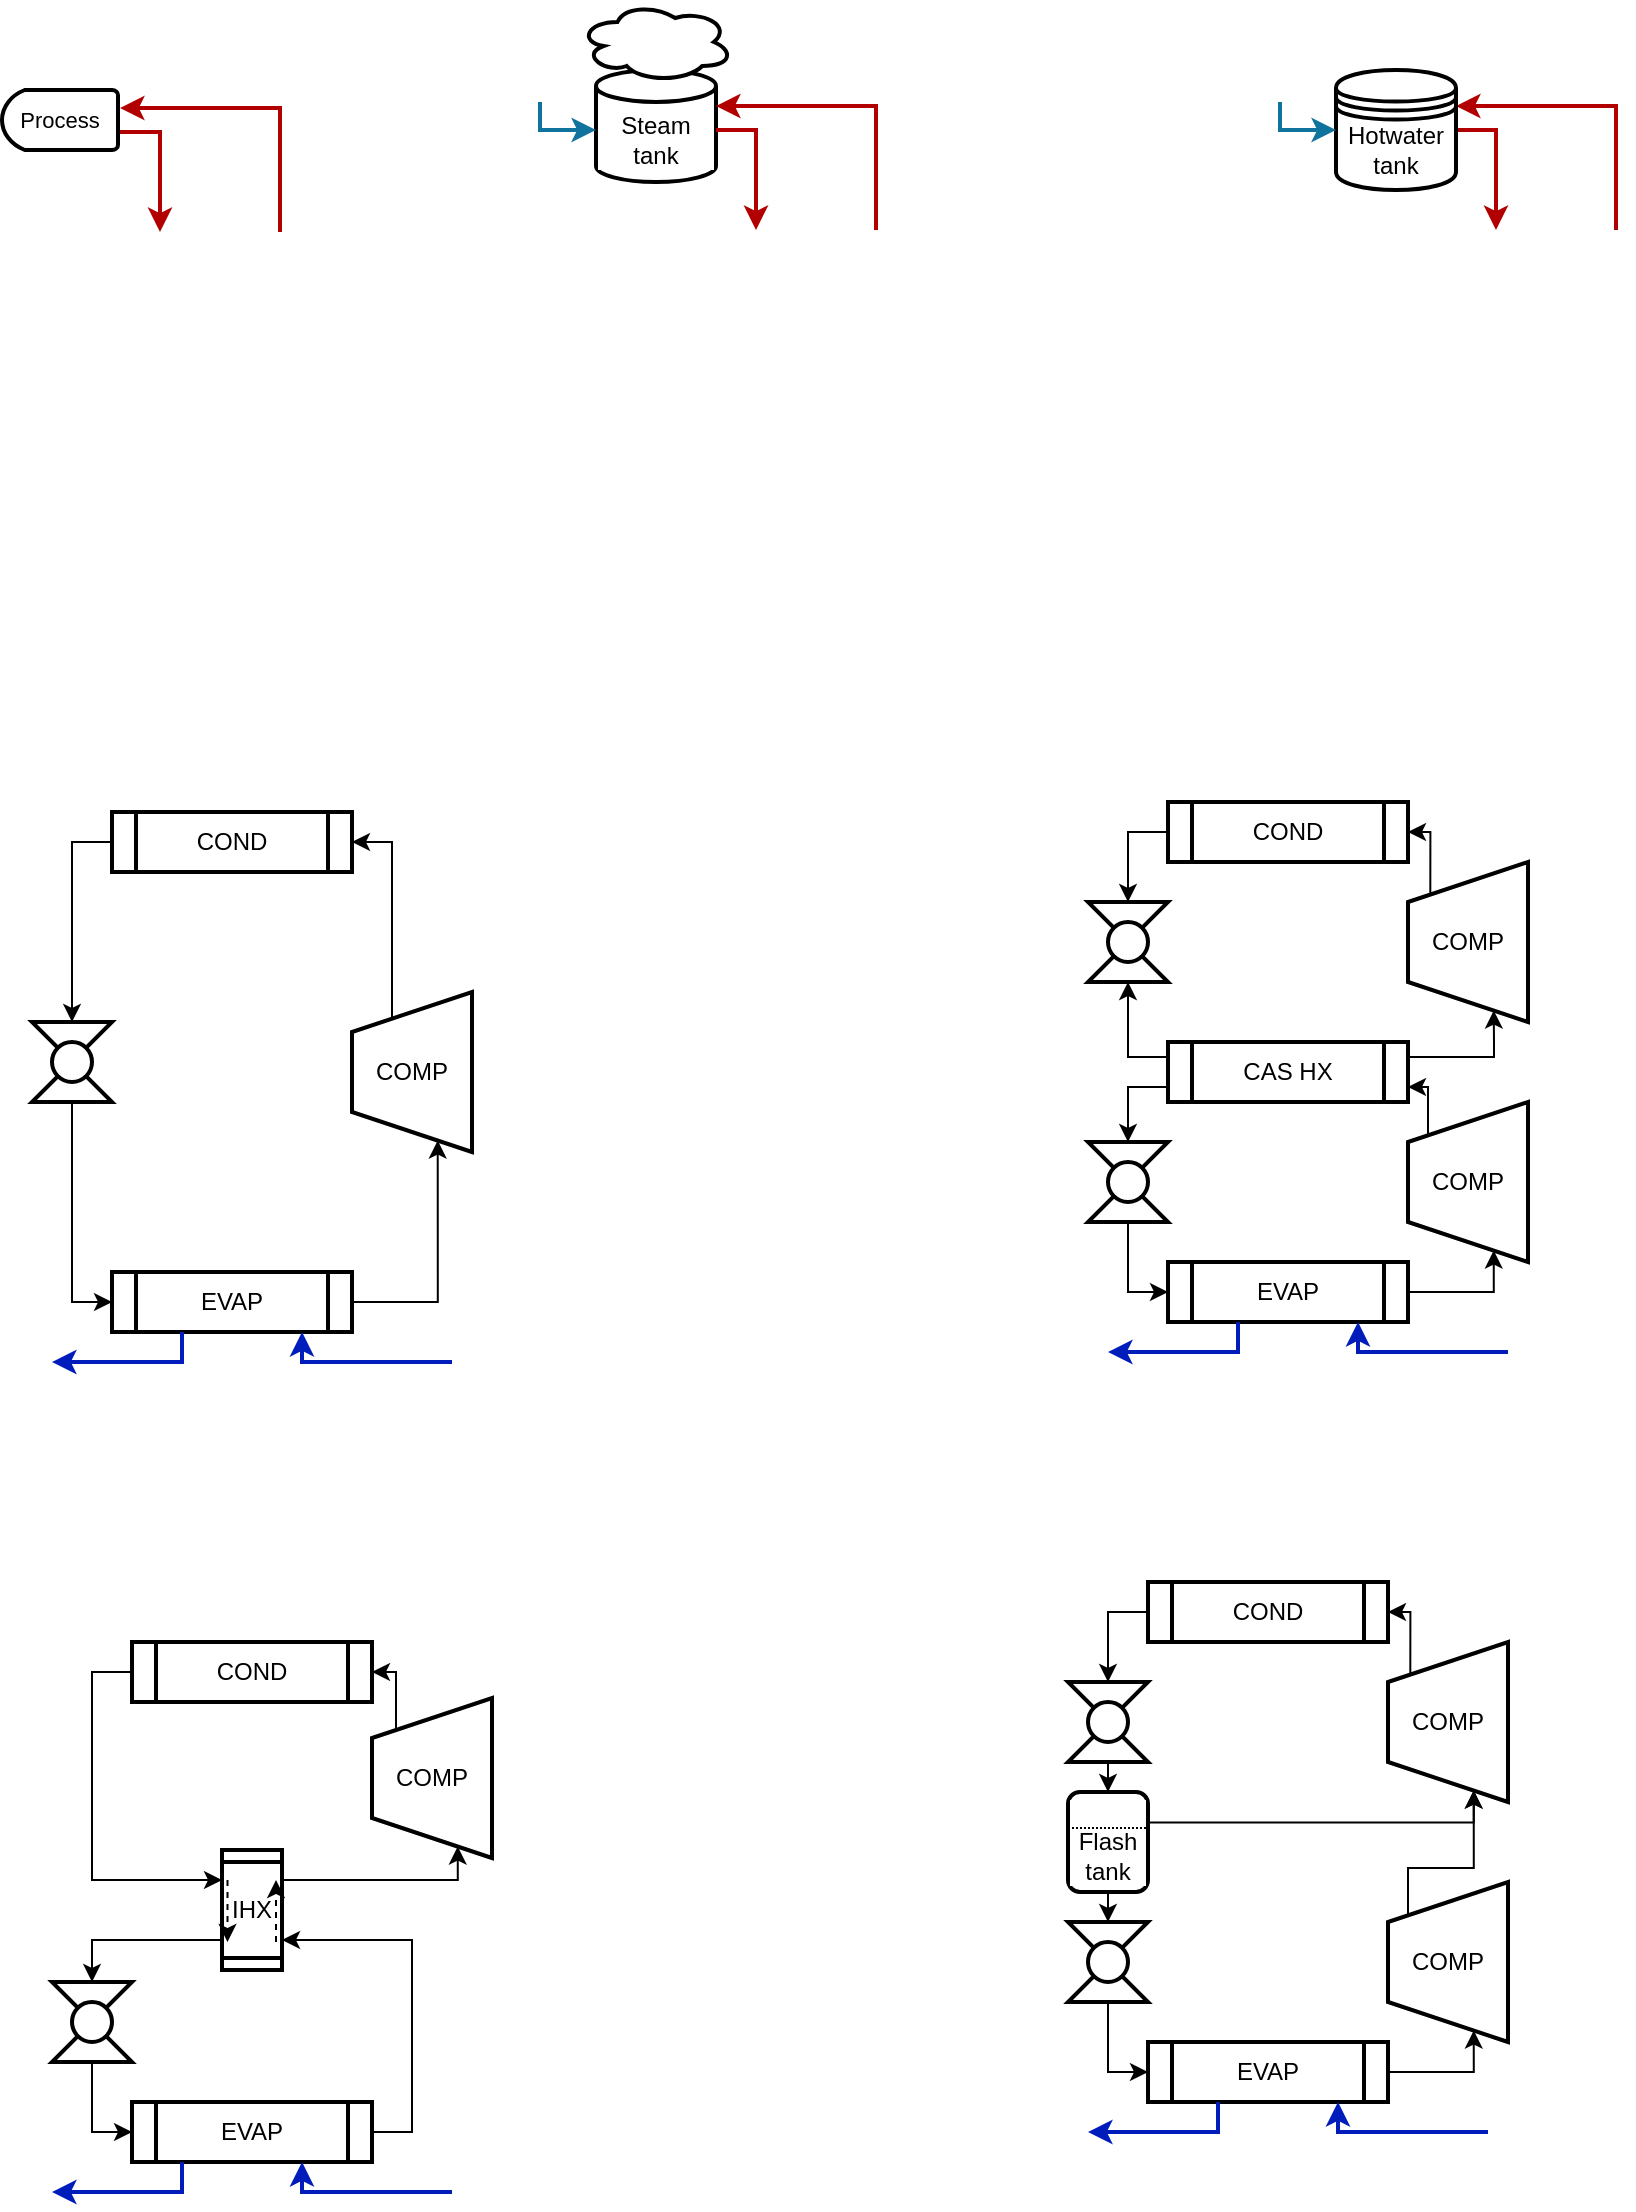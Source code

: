 <mxfile version="20.2.7" type="device"><diagram id="8CO_Uyl0PwwRPN9O3ve7" name="페이지-1"><mxGraphModel dx="2723" dy="595" grid="1" gridSize="10" guides="1" tooltips="1" connect="1" arrows="1" fold="1" page="1" pageScale="1" pageWidth="827" pageHeight="1169" math="0" shadow="0"><root><mxCell id="0"/><mxCell id="1" parent="0"/><mxCell id="6k2t0ev1f2EzWXaT0g-W-322" value="Steam tank" style="shape=cylinder3;whiteSpace=wrap;html=1;boundedLbl=1;backgroundOutline=1;size=7.978;rounded=0;shadow=0;labelBackgroundColor=#FFFFFF;sketch=0;strokeWidth=2;" parent="1" vertex="1"><mxGeometry x="-1073" y="54" width="60" height="56" as="geometry"/></mxCell><mxCell id="6k2t0ev1f2EzWXaT0g-W-120" style="edgeStyle=orthogonalEdgeStyle;rounded=0;orthogonalLoop=1;jettySize=auto;html=1;exitX=0.799;exitY=0.186;exitDx=0;exitDy=0;exitPerimeter=0;entryX=1;entryY=0.75;entryDx=0;entryDy=0;" parent="1" source="6k2t0ev1f2EzWXaT0g-W-121" target="6k2t0ev1f2EzWXaT0g-W-127" edge="1"><mxGeometry relative="1" as="geometry"><Array as="points"><mxPoint x="-657" y="586"/><mxPoint x="-657" y="563"/></Array></mxGeometry></mxCell><mxCell id="6k2t0ev1f2EzWXaT0g-W-121" value="COMP" style="shape=trapezoid;perimeter=trapezoidPerimeter;whiteSpace=wrap;html=1;fixedSize=1;sketch=0;rounded=0;shadow=0;direction=north;strokeWidth=2;" parent="1" vertex="1"><mxGeometry x="-667" y="570" width="60" height="80" as="geometry"/></mxCell><mxCell id="6k2t0ev1f2EzWXaT0g-W-122" style="edgeStyle=orthogonalEdgeStyle;rounded=0;orthogonalLoop=1;jettySize=auto;html=1;entryX=0;entryY=0.75;entryDx=0;entryDy=0;exitX=1;exitY=0.5;exitDx=0;exitDy=0;" parent="1" source="6k2t0ev1f2EzWXaT0g-W-123" target="6k2t0ev1f2EzWXaT0g-W-121" edge="1"><mxGeometry relative="1" as="geometry"><Array as="points"><mxPoint x="-624" y="665"/></Array></mxGeometry></mxCell><mxCell id="6k2t0ev1f2EzWXaT0g-W-123" value="EVAP" style="shape=process;whiteSpace=wrap;html=1;backgroundOutline=1;rounded=0;shadow=0;sketch=0;strokeWidth=2;" parent="1" vertex="1"><mxGeometry x="-787" y="650" width="120" height="30" as="geometry"/></mxCell><mxCell id="6k2t0ev1f2EzWXaT0g-W-124" style="edgeStyle=orthogonalEdgeStyle;rounded=0;orthogonalLoop=1;jettySize=auto;html=1;entryX=0.5;entryY=0;entryDx=0;entryDy=0;exitX=0;exitY=0.75;exitDx=0;exitDy=0;" parent="1" source="6k2t0ev1f2EzWXaT0g-W-127" target="6k2t0ev1f2EzWXaT0g-W-129" edge="1"><mxGeometry relative="1" as="geometry"/></mxCell><mxCell id="6k2t0ev1f2EzWXaT0g-W-125" style="edgeStyle=orthogonalEdgeStyle;rounded=0;orthogonalLoop=1;jettySize=auto;html=1;entryX=0;entryY=0.75;entryDx=0;entryDy=0;exitX=1;exitY=0.25;exitDx=0;exitDy=0;" parent="1" source="6k2t0ev1f2EzWXaT0g-W-127" target="6k2t0ev1f2EzWXaT0g-W-132" edge="1"><mxGeometry relative="1" as="geometry"><Array as="points"><mxPoint x="-624" y="548"/><mxPoint x="-624" y="540"/></Array></mxGeometry></mxCell><mxCell id="6k2t0ev1f2EzWXaT0g-W-126" style="edgeStyle=orthogonalEdgeStyle;rounded=0;orthogonalLoop=1;jettySize=auto;html=1;entryX=0.5;entryY=1;entryDx=0;entryDy=0;exitX=0;exitY=0.25;exitDx=0;exitDy=0;" parent="1" source="6k2t0ev1f2EzWXaT0g-W-127" target="6k2t0ev1f2EzWXaT0g-W-135" edge="1"><mxGeometry relative="1" as="geometry"/></mxCell><mxCell id="6k2t0ev1f2EzWXaT0g-W-127" value="CAS HX" style="shape=process;whiteSpace=wrap;html=1;backgroundOutline=1;rounded=0;shadow=0;sketch=0;strokeWidth=2;" parent="1" vertex="1"><mxGeometry x="-787" y="540" width="120" height="30" as="geometry"/></mxCell><mxCell id="6k2t0ev1f2EzWXaT0g-W-128" style="edgeStyle=orthogonalEdgeStyle;rounded=0;orthogonalLoop=1;jettySize=auto;html=1;entryX=0;entryY=0.5;entryDx=0;entryDy=0;" parent="1" source="6k2t0ev1f2EzWXaT0g-W-129" target="6k2t0ev1f2EzWXaT0g-W-123" edge="1"><mxGeometry relative="1" as="geometry"/></mxCell><mxCell id="6k2t0ev1f2EzWXaT0g-W-129" value="" style="shape=collate;whiteSpace=wrap;html=1;rounded=0;shadow=0;sketch=0;strokeWidth=2;" parent="1" vertex="1"><mxGeometry x="-827" y="590" width="40" height="40" as="geometry"/></mxCell><mxCell id="6k2t0ev1f2EzWXaT0g-W-130" value="" style="ellipse;whiteSpace=wrap;html=1;aspect=fixed;rounded=0;shadow=0;sketch=0;strokeWidth=2;" parent="1" vertex="1"><mxGeometry x="-817" y="600" width="20" height="20" as="geometry"/></mxCell><mxCell id="6k2t0ev1f2EzWXaT0g-W-131" style="edgeStyle=orthogonalEdgeStyle;rounded=0;orthogonalLoop=1;jettySize=auto;html=1;exitX=0.799;exitY=0.186;exitDx=0;exitDy=0;entryX=1;entryY=0.5;entryDx=0;entryDy=0;exitPerimeter=0;" parent="1" source="6k2t0ev1f2EzWXaT0g-W-132" target="6k2t0ev1f2EzWXaT0g-W-134" edge="1"><mxGeometry relative="1" as="geometry"><Array as="points"><mxPoint x="-656" y="435"/></Array></mxGeometry></mxCell><mxCell id="6k2t0ev1f2EzWXaT0g-W-132" value="COMP" style="shape=trapezoid;perimeter=trapezoidPerimeter;whiteSpace=wrap;html=1;fixedSize=1;sketch=0;rounded=0;shadow=0;direction=north;strokeWidth=2;" parent="1" vertex="1"><mxGeometry x="-667" y="450" width="60" height="80" as="geometry"/></mxCell><mxCell id="6k2t0ev1f2EzWXaT0g-W-133" style="edgeStyle=orthogonalEdgeStyle;rounded=0;orthogonalLoop=1;jettySize=auto;html=1;entryX=0.5;entryY=0;entryDx=0;entryDy=0;exitX=0;exitY=0.5;exitDx=0;exitDy=0;" parent="1" source="6k2t0ev1f2EzWXaT0g-W-134" target="6k2t0ev1f2EzWXaT0g-W-135" edge="1"><mxGeometry relative="1" as="geometry"/></mxCell><mxCell id="6k2t0ev1f2EzWXaT0g-W-134" value="COND" style="shape=process;whiteSpace=wrap;html=1;backgroundOutline=1;rounded=0;shadow=0;sketch=0;strokeWidth=2;" parent="1" vertex="1"><mxGeometry x="-787" y="420" width="120" height="30" as="geometry"/></mxCell><mxCell id="6k2t0ev1f2EzWXaT0g-W-135" value="" style="shape=collate;whiteSpace=wrap;html=1;rounded=0;shadow=0;sketch=0;strokeWidth=2;" parent="1" vertex="1"><mxGeometry x="-827" y="470" width="40" height="40" as="geometry"/></mxCell><mxCell id="6k2t0ev1f2EzWXaT0g-W-136" value="" style="ellipse;whiteSpace=wrap;html=1;aspect=fixed;rounded=0;shadow=0;sketch=0;strokeWidth=2;" parent="1" vertex="1"><mxGeometry x="-817" y="480" width="20" height="20" as="geometry"/></mxCell><mxCell id="_jbCpMvJ0OhNoSimjPRz-2" style="edgeStyle=orthogonalEdgeStyle;rounded=0;orthogonalLoop=1;jettySize=auto;html=1;exitX=1;exitY=0.25;exitDx=0;exitDy=0;entryX=1;entryY=0.5;entryDx=0;entryDy=0;" edge="1" parent="1" source="6k2t0ev1f2EzWXaT0g-W-137" target="6k2t0ev1f2EzWXaT0g-W-142"><mxGeometry relative="1" as="geometry"/></mxCell><mxCell id="6k2t0ev1f2EzWXaT0g-W-137" value="COMP" style="shape=trapezoid;perimeter=trapezoidPerimeter;whiteSpace=wrap;html=1;fixedSize=1;sketch=0;rounded=0;shadow=0;direction=north;strokeWidth=2;" parent="1" vertex="1"><mxGeometry x="-1195" y="515" width="60" height="80" as="geometry"/></mxCell><mxCell id="6k2t0ev1f2EzWXaT0g-W-138" style="edgeStyle=orthogonalEdgeStyle;rounded=0;orthogonalLoop=1;jettySize=auto;html=1;entryX=0;entryY=0.75;entryDx=0;entryDy=0;exitX=1;exitY=0.5;exitDx=0;exitDy=0;" parent="1" source="6k2t0ev1f2EzWXaT0g-W-139" target="6k2t0ev1f2EzWXaT0g-W-137" edge="1"><mxGeometry relative="1" as="geometry"><Array as="points"><mxPoint x="-1152" y="670"/></Array></mxGeometry></mxCell><mxCell id="6k2t0ev1f2EzWXaT0g-W-139" value="EVAP" style="shape=process;whiteSpace=wrap;html=1;backgroundOutline=1;rounded=0;shadow=0;sketch=0;strokeWidth=2;" parent="1" vertex="1"><mxGeometry x="-1315" y="655" width="120" height="30" as="geometry"/></mxCell><mxCell id="6k2t0ev1f2EzWXaT0g-W-141" style="edgeStyle=orthogonalEdgeStyle;rounded=0;orthogonalLoop=1;jettySize=auto;html=1;entryX=0.5;entryY=0;entryDx=0;entryDy=0;exitX=0;exitY=0.5;exitDx=0;exitDy=0;" parent="1" source="6k2t0ev1f2EzWXaT0g-W-142" target="6k2t0ev1f2EzWXaT0g-W-144" edge="1"><mxGeometry relative="1" as="geometry"/></mxCell><mxCell id="6k2t0ev1f2EzWXaT0g-W-142" value="COND" style="shape=process;whiteSpace=wrap;html=1;backgroundOutline=1;rounded=0;shadow=0;sketch=0;strokeWidth=2;" parent="1" vertex="1"><mxGeometry x="-1315" y="425" width="120" height="30" as="geometry"/></mxCell><mxCell id="6k2t0ev1f2EzWXaT0g-W-143" style="edgeStyle=orthogonalEdgeStyle;rounded=0;orthogonalLoop=1;jettySize=auto;html=1;entryX=0;entryY=0.5;entryDx=0;entryDy=0;" parent="1" source="6k2t0ev1f2EzWXaT0g-W-144" target="6k2t0ev1f2EzWXaT0g-W-139" edge="1"><mxGeometry relative="1" as="geometry"/></mxCell><mxCell id="6k2t0ev1f2EzWXaT0g-W-144" value="" style="shape=collate;whiteSpace=wrap;html=1;rounded=0;shadow=0;sketch=0;strokeWidth=2;" parent="1" vertex="1"><mxGeometry x="-1355" y="530" width="40" height="40" as="geometry"/></mxCell><mxCell id="6k2t0ev1f2EzWXaT0g-W-145" value="" style="ellipse;whiteSpace=wrap;html=1;aspect=fixed;rounded=0;shadow=0;sketch=0;strokeWidth=2;" parent="1" vertex="1"><mxGeometry x="-1345" y="540" width="20" height="20" as="geometry"/></mxCell><mxCell id="6k2t0ev1f2EzWXaT0g-W-146" style="edgeStyle=orthogonalEdgeStyle;rounded=0;orthogonalLoop=1;jettySize=auto;html=1;exitX=1;exitY=0;exitDx=0;exitDy=0;entryX=1;entryY=0.5;entryDx=0;entryDy=0;" parent="1" source="6k2t0ev1f2EzWXaT0g-W-147" target="6k2t0ev1f2EzWXaT0g-W-151" edge="1"><mxGeometry relative="1" as="geometry"><Array as="points"><mxPoint x="-1173" y="855"/></Array></mxGeometry></mxCell><mxCell id="6k2t0ev1f2EzWXaT0g-W-147" value="COMP" style="shape=trapezoid;perimeter=trapezoidPerimeter;whiteSpace=wrap;html=1;fixedSize=1;sketch=0;rounded=0;shadow=0;direction=north;strokeWidth=2;" parent="1" vertex="1"><mxGeometry x="-1185" y="868" width="60" height="80" as="geometry"/></mxCell><mxCell id="6k2t0ev1f2EzWXaT0g-W-148" style="edgeStyle=orthogonalEdgeStyle;rounded=0;orthogonalLoop=1;jettySize=auto;html=1;entryX=0.75;entryY=0;entryDx=0;entryDy=0;exitX=1;exitY=0.5;exitDx=0;exitDy=0;" parent="1" source="6k2t0ev1f2EzWXaT0g-W-149" target="6k2t0ev1f2EzWXaT0g-W-157" edge="1"><mxGeometry relative="1" as="geometry"/></mxCell><mxCell id="6k2t0ev1f2EzWXaT0g-W-149" value="EVAP" style="shape=process;whiteSpace=wrap;html=1;backgroundOutline=1;rounded=0;shadow=0;sketch=0;strokeWidth=2;" parent="1" vertex="1"><mxGeometry x="-1305" y="1070" width="120" height="30" as="geometry"/></mxCell><mxCell id="6k2t0ev1f2EzWXaT0g-W-150" style="edgeStyle=orthogonalEdgeStyle;rounded=0;orthogonalLoop=1;jettySize=auto;html=1;entryX=0.25;entryY=1;entryDx=0;entryDy=0;exitX=0;exitY=0.5;exitDx=0;exitDy=0;" parent="1" source="6k2t0ev1f2EzWXaT0g-W-151" target="6k2t0ev1f2EzWXaT0g-W-157" edge="1"><mxGeometry relative="1" as="geometry"/></mxCell><mxCell id="6k2t0ev1f2EzWXaT0g-W-151" value="COND" style="shape=process;whiteSpace=wrap;html=1;backgroundOutline=1;rounded=0;shadow=0;sketch=0;strokeWidth=2;" parent="1" vertex="1"><mxGeometry x="-1305" y="840" width="120" height="30" as="geometry"/></mxCell><mxCell id="6k2t0ev1f2EzWXaT0g-W-152" style="edgeStyle=orthogonalEdgeStyle;rounded=0;orthogonalLoop=1;jettySize=auto;html=1;entryX=0;entryY=0.5;entryDx=0;entryDy=0;" parent="1" source="6k2t0ev1f2EzWXaT0g-W-153" target="6k2t0ev1f2EzWXaT0g-W-149" edge="1"><mxGeometry relative="1" as="geometry"/></mxCell><mxCell id="6k2t0ev1f2EzWXaT0g-W-153" value="" style="shape=collate;whiteSpace=wrap;html=1;rounded=0;shadow=0;sketch=0;strokeWidth=2;" parent="1" vertex="1"><mxGeometry x="-1345" y="1010" width="40" height="40" as="geometry"/></mxCell><mxCell id="6k2t0ev1f2EzWXaT0g-W-154" value="" style="ellipse;whiteSpace=wrap;html=1;aspect=fixed;rounded=0;shadow=0;sketch=0;strokeWidth=2;" parent="1" vertex="1"><mxGeometry x="-1335" y="1020" width="20" height="20" as="geometry"/></mxCell><mxCell id="6k2t0ev1f2EzWXaT0g-W-155" style="edgeStyle=orthogonalEdgeStyle;rounded=0;orthogonalLoop=1;jettySize=auto;html=1;entryX=0;entryY=0.75;entryDx=0;entryDy=0;exitX=0.25;exitY=0;exitDx=0;exitDy=0;" parent="1" source="6k2t0ev1f2EzWXaT0g-W-157" target="6k2t0ev1f2EzWXaT0g-W-147" edge="1"><mxGeometry relative="1" as="geometry"><Array as="points"><mxPoint x="-1142" y="959"/></Array></mxGeometry></mxCell><mxCell id="6k2t0ev1f2EzWXaT0g-W-156" style="edgeStyle=orthogonalEdgeStyle;rounded=0;orthogonalLoop=1;jettySize=auto;html=1;entryX=0.5;entryY=0;entryDx=0;entryDy=0;exitX=0.75;exitY=1;exitDx=0;exitDy=0;" parent="1" source="6k2t0ev1f2EzWXaT0g-W-157" target="6k2t0ev1f2EzWXaT0g-W-153" edge="1"><mxGeometry relative="1" as="geometry"/></mxCell><mxCell id="6k2t0ev1f2EzWXaT0g-W-157" value="" style="shape=process;whiteSpace=wrap;html=1;backgroundOutline=1;rounded=0;shadow=0;sketch=0;strokeWidth=2;rotation=90;" parent="1" vertex="1"><mxGeometry x="-1275" y="959" width="60" height="30" as="geometry"/></mxCell><mxCell id="6k2t0ev1f2EzWXaT0g-W-158" value="IHX" style="text;html=1;strokeColor=none;fillColor=none;align=center;verticalAlign=middle;whiteSpace=wrap;rounded=0;shadow=0;sketch=0;labelBackgroundColor=#FFFFFF;" parent="1" vertex="1"><mxGeometry x="-1255" y="964" width="20" height="20" as="geometry"/></mxCell><mxCell id="6k2t0ev1f2EzWXaT0g-W-159" value="" style="endArrow=classic;html=1;rounded=0;dashed=1;" parent="1" edge="1"><mxGeometry width="50" height="50" relative="1" as="geometry"><mxPoint x="-1233" y="990" as="sourcePoint"/><mxPoint x="-1233" y="959" as="targetPoint"/><Array as="points"><mxPoint x="-1233" y="979"/></Array></mxGeometry></mxCell><mxCell id="6k2t0ev1f2EzWXaT0g-W-160" value="" style="endArrow=classic;html=1;rounded=0;dashed=1;" parent="1" edge="1"><mxGeometry width="50" height="50" relative="1" as="geometry"><mxPoint x="-1257.25" y="959" as="sourcePoint"/><mxPoint x="-1257.25" y="990" as="targetPoint"/><Array as="points"><mxPoint x="-1257.25" y="979"/></Array></mxGeometry></mxCell><mxCell id="6k2t0ev1f2EzWXaT0g-W-300" style="edgeStyle=orthogonalEdgeStyle;rounded=0;orthogonalLoop=1;jettySize=auto;html=1;exitX=0.75;exitY=0;exitDx=0;exitDy=0;entryX=1;entryY=0.3;entryDx=0;entryDy=0;fillColor=#e51400;strokeColor=#B20000;strokeWidth=2;" parent="1" edge="1"><mxGeometry relative="1" as="geometry"><mxPoint x="-933" y="134" as="sourcePoint"/><mxPoint x="-1013" y="72" as="targetPoint"/><Array as="points"><mxPoint x="-933" y="72"/></Array></mxGeometry></mxCell><mxCell id="6k2t0ev1f2EzWXaT0g-W-305" style="edgeStyle=orthogonalEdgeStyle;rounded=0;orthogonalLoop=1;jettySize=auto;html=1;entryX=0.25;entryY=0;entryDx=0;entryDy=0;fillColor=#e51400;strokeColor=#B20000;strokeWidth=2;" parent="1" edge="1"><mxGeometry relative="1" as="geometry"><mxPoint x="-1013" y="84" as="sourcePoint"/><mxPoint x="-993" y="134" as="targetPoint"/><Array as="points"><mxPoint x="-993" y="84"/></Array></mxGeometry></mxCell><mxCell id="6k2t0ev1f2EzWXaT0g-W-118" value="" style="ellipse;shape=cloud;whiteSpace=wrap;html=1;rounded=0;shadow=0;labelBackgroundColor=#FFFFFF;sketch=0;strokeWidth=2;rotation=0;" parent="1" vertex="1"><mxGeometry x="-1081.57" y="20" width="77.13" height="40" as="geometry"/></mxCell><mxCell id="6k2t0ev1f2EzWXaT0g-W-315" style="edgeStyle=orthogonalEdgeStyle;rounded=0;orthogonalLoop=1;jettySize=auto;html=1;entryX=0;entryY=0.5;entryDx=0;entryDy=0;fillColor=#b1ddf0;strokeColor=#10739e;strokeWidth=2;" parent="1" edge="1"><mxGeometry relative="1" as="geometry"><mxPoint x="-1101" y="70" as="sourcePoint"/><mxPoint x="-1073" y="84" as="targetPoint"/><Array as="points"><mxPoint x="-1101" y="70"/><mxPoint x="-1101" y="84"/></Array></mxGeometry></mxCell><mxCell id="6k2t0ev1f2EzWXaT0g-W-317" style="edgeStyle=orthogonalEdgeStyle;rounded=0;orthogonalLoop=1;jettySize=auto;html=1;exitX=0.75;exitY=0;exitDx=0;exitDy=0;entryX=1;entryY=0.3;entryDx=0;entryDy=0;fillColor=#e51400;strokeColor=#B20000;strokeWidth=2;" parent="1" target="6k2t0ev1f2EzWXaT0g-W-319" edge="1"><mxGeometry relative="1" as="geometry"><mxPoint x="-563" y="134" as="sourcePoint"/><Array as="points"><mxPoint x="-563" y="72"/></Array></mxGeometry></mxCell><mxCell id="6k2t0ev1f2EzWXaT0g-W-318" style="edgeStyle=orthogonalEdgeStyle;rounded=0;orthogonalLoop=1;jettySize=auto;html=1;entryX=0.25;entryY=0;entryDx=0;entryDy=0;fillColor=#e51400;strokeColor=#B20000;strokeWidth=2;" parent="1" source="6k2t0ev1f2EzWXaT0g-W-319" edge="1"><mxGeometry relative="1" as="geometry"><mxPoint x="-623" y="134" as="targetPoint"/><Array as="points"><mxPoint x="-623" y="84"/></Array></mxGeometry></mxCell><mxCell id="6k2t0ev1f2EzWXaT0g-W-319" value="Hotwater tank" style="shape=datastore;whiteSpace=wrap;html=1;rounded=0;shadow=0;sketch=0;strokeWidth=2;" parent="1" vertex="1"><mxGeometry x="-703" y="54" width="60" height="60" as="geometry"/></mxCell><mxCell id="6k2t0ev1f2EzWXaT0g-W-321" style="edgeStyle=orthogonalEdgeStyle;rounded=0;orthogonalLoop=1;jettySize=auto;html=1;entryX=0;entryY=0.5;entryDx=0;entryDy=0;fillColor=#b1ddf0;strokeColor=#10739e;strokeWidth=2;" parent="1" target="6k2t0ev1f2EzWXaT0g-W-319" edge="1"><mxGeometry relative="1" as="geometry"><mxPoint x="-731" y="70" as="sourcePoint"/><mxPoint x="-741" y="120" as="targetPoint"/><Array as="points"><mxPoint x="-731" y="70"/><mxPoint x="-731" y="84"/></Array></mxGeometry></mxCell><mxCell id="6k2t0ev1f2EzWXaT0g-W-327" style="edgeStyle=orthogonalEdgeStyle;rounded=0;orthogonalLoop=1;jettySize=auto;html=1;exitX=0.75;exitY=0;exitDx=0;exitDy=0;entryX=1;entryY=0.3;entryDx=0;entryDy=0;fillColor=#e51400;strokeColor=#B20000;strokeWidth=2;" parent="1" edge="1"><mxGeometry relative="1" as="geometry"><mxPoint x="-1231" y="135" as="sourcePoint"/><mxPoint x="-1311" y="73" as="targetPoint"/><Array as="points"><mxPoint x="-1231" y="73"/></Array></mxGeometry></mxCell><mxCell id="6k2t0ev1f2EzWXaT0g-W-328" style="edgeStyle=orthogonalEdgeStyle;rounded=0;orthogonalLoop=1;jettySize=auto;html=1;entryX=0.25;entryY=0;entryDx=0;entryDy=0;fillColor=#e51400;strokeColor=#B20000;strokeWidth=2;" parent="1" edge="1"><mxGeometry relative="1" as="geometry"><mxPoint x="-1311" y="85" as="sourcePoint"/><mxPoint x="-1291" y="135" as="targetPoint"/><Array as="points"><mxPoint x="-1291" y="85"/></Array></mxGeometry></mxCell><mxCell id="6k2t0ev1f2EzWXaT0g-W-329" value="Process" style="strokeWidth=2;html=1;shape=mxgraph.flowchart.delay;whiteSpace=wrap;rounded=0;shadow=0;labelBackgroundColor=#FFFFFF;sketch=0;fontSize=11;flipV=1;flipH=1;" parent="1" vertex="1"><mxGeometry x="-1370" y="64" width="58" height="30" as="geometry"/></mxCell><mxCell id="y5NzyxsIpc41mHiyMU3U-4" value="" style="edgeStyle=segmentEdgeStyle;endArrow=classic;html=1;rounded=0;entryX=0.75;entryY=1;entryDx=0;entryDy=0;strokeWidth=2;fillColor=#0050ef;strokeColor=#001DBC;" parent="1" edge="1"><mxGeometry width="50" height="50" relative="1" as="geometry"><mxPoint x="-1145" y="700" as="sourcePoint"/><mxPoint x="-1220" y="685" as="targetPoint"/></mxGeometry></mxCell><mxCell id="y5NzyxsIpc41mHiyMU3U-5" value="" style="edgeStyle=segmentEdgeStyle;endArrow=classic;html=1;rounded=0;exitX=0.25;exitY=1;exitDx=0;exitDy=0;strokeWidth=2;fillColor=#0050ef;strokeColor=#001DBC;" parent="1" edge="1"><mxGeometry width="50" height="50" relative="1" as="geometry"><mxPoint x="-1280" y="685" as="sourcePoint"/><mxPoint x="-1345" y="700" as="targetPoint"/><Array as="points"><mxPoint x="-1280" y="700"/></Array></mxGeometry></mxCell><mxCell id="y5NzyxsIpc41mHiyMU3U-6" value="" style="edgeStyle=segmentEdgeStyle;endArrow=classic;html=1;rounded=0;entryX=0.75;entryY=1;entryDx=0;entryDy=0;strokeWidth=2;fillColor=#0050ef;strokeColor=#001DBC;" parent="1" edge="1"><mxGeometry width="50" height="50" relative="1" as="geometry"><mxPoint x="-617" y="695" as="sourcePoint"/><mxPoint x="-692" y="680" as="targetPoint"/></mxGeometry></mxCell><mxCell id="y5NzyxsIpc41mHiyMU3U-7" value="" style="edgeStyle=segmentEdgeStyle;endArrow=classic;html=1;rounded=0;exitX=0.25;exitY=1;exitDx=0;exitDy=0;strokeWidth=2;fillColor=#0050ef;strokeColor=#001DBC;" parent="1" edge="1"><mxGeometry width="50" height="50" relative="1" as="geometry"><mxPoint x="-752" y="680" as="sourcePoint"/><mxPoint x="-817" y="695" as="targetPoint"/><Array as="points"><mxPoint x="-752" y="695"/></Array></mxGeometry></mxCell><mxCell id="y5NzyxsIpc41mHiyMU3U-8" value="" style="edgeStyle=segmentEdgeStyle;endArrow=classic;html=1;rounded=0;entryX=0.75;entryY=1;entryDx=0;entryDy=0;strokeWidth=2;fillColor=#0050ef;strokeColor=#001DBC;" parent="1" edge="1"><mxGeometry width="50" height="50" relative="1" as="geometry"><mxPoint x="-1145" y="1115" as="sourcePoint"/><mxPoint x="-1220" y="1100" as="targetPoint"/></mxGeometry></mxCell><mxCell id="y5NzyxsIpc41mHiyMU3U-9" value="" style="edgeStyle=segmentEdgeStyle;endArrow=classic;html=1;rounded=0;exitX=0.25;exitY=1;exitDx=0;exitDy=0;strokeWidth=2;fillColor=#0050ef;strokeColor=#001DBC;" parent="1" edge="1"><mxGeometry width="50" height="50" relative="1" as="geometry"><mxPoint x="-1280" y="1100" as="sourcePoint"/><mxPoint x="-1345" y="1115" as="targetPoint"/><Array as="points"><mxPoint x="-1280" y="1115"/></Array></mxGeometry></mxCell><mxCell id="_jbCpMvJ0OhNoSimjPRz-3" style="edgeStyle=orthogonalEdgeStyle;rounded=0;orthogonalLoop=1;jettySize=auto;html=1;exitX=0.799;exitY=0.186;exitDx=0;exitDy=0;exitPerimeter=0;entryX=0;entryY=0.75;entryDx=0;entryDy=0;" edge="1" parent="1" source="_jbCpMvJ0OhNoSimjPRz-4" target="_jbCpMvJ0OhNoSimjPRz-15"><mxGeometry relative="1" as="geometry"><Array as="points"><mxPoint x="-667" y="976"/><mxPoint x="-667" y="953"/><mxPoint x="-634" y="953"/></Array><mxPoint x="-677" y="952.5" as="targetPoint"/></mxGeometry></mxCell><mxCell id="_jbCpMvJ0OhNoSimjPRz-4" value="COMP" style="shape=trapezoid;perimeter=trapezoidPerimeter;whiteSpace=wrap;html=1;fixedSize=1;sketch=0;rounded=0;shadow=0;direction=north;strokeWidth=2;" vertex="1" parent="1"><mxGeometry x="-677" y="960" width="60" height="80" as="geometry"/></mxCell><mxCell id="_jbCpMvJ0OhNoSimjPRz-5" style="edgeStyle=orthogonalEdgeStyle;rounded=0;orthogonalLoop=1;jettySize=auto;html=1;entryX=0;entryY=0.75;entryDx=0;entryDy=0;exitX=1;exitY=0.5;exitDx=0;exitDy=0;" edge="1" parent="1" source="_jbCpMvJ0OhNoSimjPRz-6" target="_jbCpMvJ0OhNoSimjPRz-4"><mxGeometry relative="1" as="geometry"><Array as="points"><mxPoint x="-634" y="1055"/></Array></mxGeometry></mxCell><mxCell id="_jbCpMvJ0OhNoSimjPRz-6" value="EVAP" style="shape=process;whiteSpace=wrap;html=1;backgroundOutline=1;rounded=0;shadow=0;sketch=0;strokeWidth=2;" vertex="1" parent="1"><mxGeometry x="-797" y="1040" width="120" height="30" as="geometry"/></mxCell><mxCell id="_jbCpMvJ0OhNoSimjPRz-11" style="edgeStyle=orthogonalEdgeStyle;rounded=0;orthogonalLoop=1;jettySize=auto;html=1;entryX=0;entryY=0.5;entryDx=0;entryDy=0;" edge="1" parent="1" source="_jbCpMvJ0OhNoSimjPRz-12" target="_jbCpMvJ0OhNoSimjPRz-6"><mxGeometry relative="1" as="geometry"/></mxCell><mxCell id="_jbCpMvJ0OhNoSimjPRz-12" value="" style="shape=collate;whiteSpace=wrap;html=1;rounded=0;shadow=0;sketch=0;strokeWidth=2;" vertex="1" parent="1"><mxGeometry x="-837" y="980" width="40" height="40" as="geometry"/></mxCell><mxCell id="_jbCpMvJ0OhNoSimjPRz-13" value="" style="ellipse;whiteSpace=wrap;html=1;aspect=fixed;rounded=0;shadow=0;sketch=0;strokeWidth=2;" vertex="1" parent="1"><mxGeometry x="-827" y="990" width="20" height="20" as="geometry"/></mxCell><mxCell id="_jbCpMvJ0OhNoSimjPRz-14" style="edgeStyle=orthogonalEdgeStyle;rounded=0;orthogonalLoop=1;jettySize=auto;html=1;exitX=0.799;exitY=0.186;exitDx=0;exitDy=0;entryX=1;entryY=0.5;entryDx=0;entryDy=0;exitPerimeter=0;" edge="1" parent="1" source="_jbCpMvJ0OhNoSimjPRz-15" target="_jbCpMvJ0OhNoSimjPRz-17"><mxGeometry relative="1" as="geometry"><Array as="points"><mxPoint x="-666" y="825"/></Array></mxGeometry></mxCell><mxCell id="_jbCpMvJ0OhNoSimjPRz-15" value="COMP" style="shape=trapezoid;perimeter=trapezoidPerimeter;whiteSpace=wrap;html=1;fixedSize=1;sketch=0;rounded=0;shadow=0;direction=north;strokeWidth=2;" vertex="1" parent="1"><mxGeometry x="-677" y="840" width="60" height="80" as="geometry"/></mxCell><mxCell id="_jbCpMvJ0OhNoSimjPRz-16" style="edgeStyle=orthogonalEdgeStyle;rounded=0;orthogonalLoop=1;jettySize=auto;html=1;entryX=0.5;entryY=0;entryDx=0;entryDy=0;exitX=0;exitY=0.5;exitDx=0;exitDy=0;" edge="1" parent="1" source="_jbCpMvJ0OhNoSimjPRz-17" target="_jbCpMvJ0OhNoSimjPRz-18"><mxGeometry relative="1" as="geometry"/></mxCell><mxCell id="_jbCpMvJ0OhNoSimjPRz-17" value="COND" style="shape=process;whiteSpace=wrap;html=1;backgroundOutline=1;rounded=0;shadow=0;sketch=0;strokeWidth=2;" vertex="1" parent="1"><mxGeometry x="-797" y="810" width="120" height="30" as="geometry"/></mxCell><mxCell id="_jbCpMvJ0OhNoSimjPRz-24" value="" style="edgeStyle=orthogonalEdgeStyle;rounded=0;orthogonalLoop=1;jettySize=auto;html=1;" edge="1" parent="1" source="_jbCpMvJ0OhNoSimjPRz-18" target="_jbCpMvJ0OhNoSimjPRz-22"><mxGeometry relative="1" as="geometry"/></mxCell><mxCell id="_jbCpMvJ0OhNoSimjPRz-18" value="" style="shape=collate;whiteSpace=wrap;html=1;rounded=0;shadow=0;sketch=0;strokeWidth=2;" vertex="1" parent="1"><mxGeometry x="-837" y="860" width="40" height="40" as="geometry"/></mxCell><mxCell id="_jbCpMvJ0OhNoSimjPRz-19" value="" style="ellipse;whiteSpace=wrap;html=1;aspect=fixed;rounded=0;shadow=0;sketch=0;strokeWidth=2;" vertex="1" parent="1"><mxGeometry x="-827" y="870" width="20" height="20" as="geometry"/></mxCell><mxCell id="_jbCpMvJ0OhNoSimjPRz-20" value="" style="edgeStyle=segmentEdgeStyle;endArrow=classic;html=1;rounded=0;entryX=0.75;entryY=1;entryDx=0;entryDy=0;strokeWidth=2;fillColor=#0050ef;strokeColor=#001DBC;" edge="1" parent="1"><mxGeometry width="50" height="50" relative="1" as="geometry"><mxPoint x="-627" y="1085" as="sourcePoint"/><mxPoint x="-702" y="1070" as="targetPoint"/></mxGeometry></mxCell><mxCell id="_jbCpMvJ0OhNoSimjPRz-21" value="" style="edgeStyle=segmentEdgeStyle;endArrow=classic;html=1;rounded=0;exitX=0.25;exitY=1;exitDx=0;exitDy=0;strokeWidth=2;fillColor=#0050ef;strokeColor=#001DBC;" edge="1" parent="1"><mxGeometry width="50" height="50" relative="1" as="geometry"><mxPoint x="-762" y="1070" as="sourcePoint"/><mxPoint x="-827" y="1085" as="targetPoint"/><Array as="points"><mxPoint x="-762" y="1085"/></Array></mxGeometry></mxCell><mxCell id="_jbCpMvJ0OhNoSimjPRz-28" style="edgeStyle=orthogonalEdgeStyle;rounded=0;orthogonalLoop=1;jettySize=auto;html=1;exitX=1;exitY=0.5;exitDx=0;exitDy=0;entryX=0.5;entryY=0;entryDx=0;entryDy=0;" edge="1" parent="1" source="_jbCpMvJ0OhNoSimjPRz-22" target="_jbCpMvJ0OhNoSimjPRz-12"><mxGeometry relative="1" as="geometry"/></mxCell><mxCell id="_jbCpMvJ0OhNoSimjPRz-29" style="edgeStyle=orthogonalEdgeStyle;rounded=0;orthogonalLoop=1;jettySize=auto;html=1;exitX=0.304;exitY=0.005;exitDx=0;exitDy=0;entryX=0;entryY=0.75;entryDx=0;entryDy=0;exitPerimeter=0;" edge="1" parent="1" source="_jbCpMvJ0OhNoSimjPRz-22" target="_jbCpMvJ0OhNoSimjPRz-15"><mxGeometry relative="1" as="geometry"><mxPoint x="-667" y="950" as="targetPoint"/><Array as="points"><mxPoint x="-634" y="930"/></Array></mxGeometry></mxCell><mxCell id="_jbCpMvJ0OhNoSimjPRz-22" value="&lt;br&gt;Flash tank" style="rounded=1;whiteSpace=wrap;html=1;shadow=0;labelBackgroundColor=#FFFFFF;sketch=0;strokeWidth=2;direction=south;" vertex="1" parent="1"><mxGeometry x="-837" y="915" width="40" height="50" as="geometry"/></mxCell><mxCell id="_jbCpMvJ0OhNoSimjPRz-23" value="" style="edgeStyle=orthogonalEdgeStyle;rounded=0;orthogonalLoop=1;jettySize=auto;html=1;entryX=0.5;entryY=0;entryDx=0;entryDy=0;exitX=0;exitY=0.75;exitDx=0;exitDy=0;endArrow=none;" edge="1" parent="1" target="_jbCpMvJ0OhNoSimjPRz-22"><mxGeometry relative="1" as="geometry"><mxPoint x="-797" y="952.5" as="sourcePoint"/><mxPoint x="-817" y="980" as="targetPoint"/></mxGeometry></mxCell><mxCell id="_jbCpMvJ0OhNoSimjPRz-27" value="" style="endArrow=none;html=1;rounded=0;exitX=0.5;exitY=1;exitDx=0;exitDy=0;entryX=0.5;entryY=0;entryDx=0;entryDy=0;dashed=1;dashPattern=1 1;" edge="1" parent="1"><mxGeometry width="50" height="50" relative="1" as="geometry"><mxPoint x="-837" y="933" as="sourcePoint"/><mxPoint x="-797" y="933" as="targetPoint"/></mxGeometry></mxCell></root></mxGraphModel></diagram></mxfile>